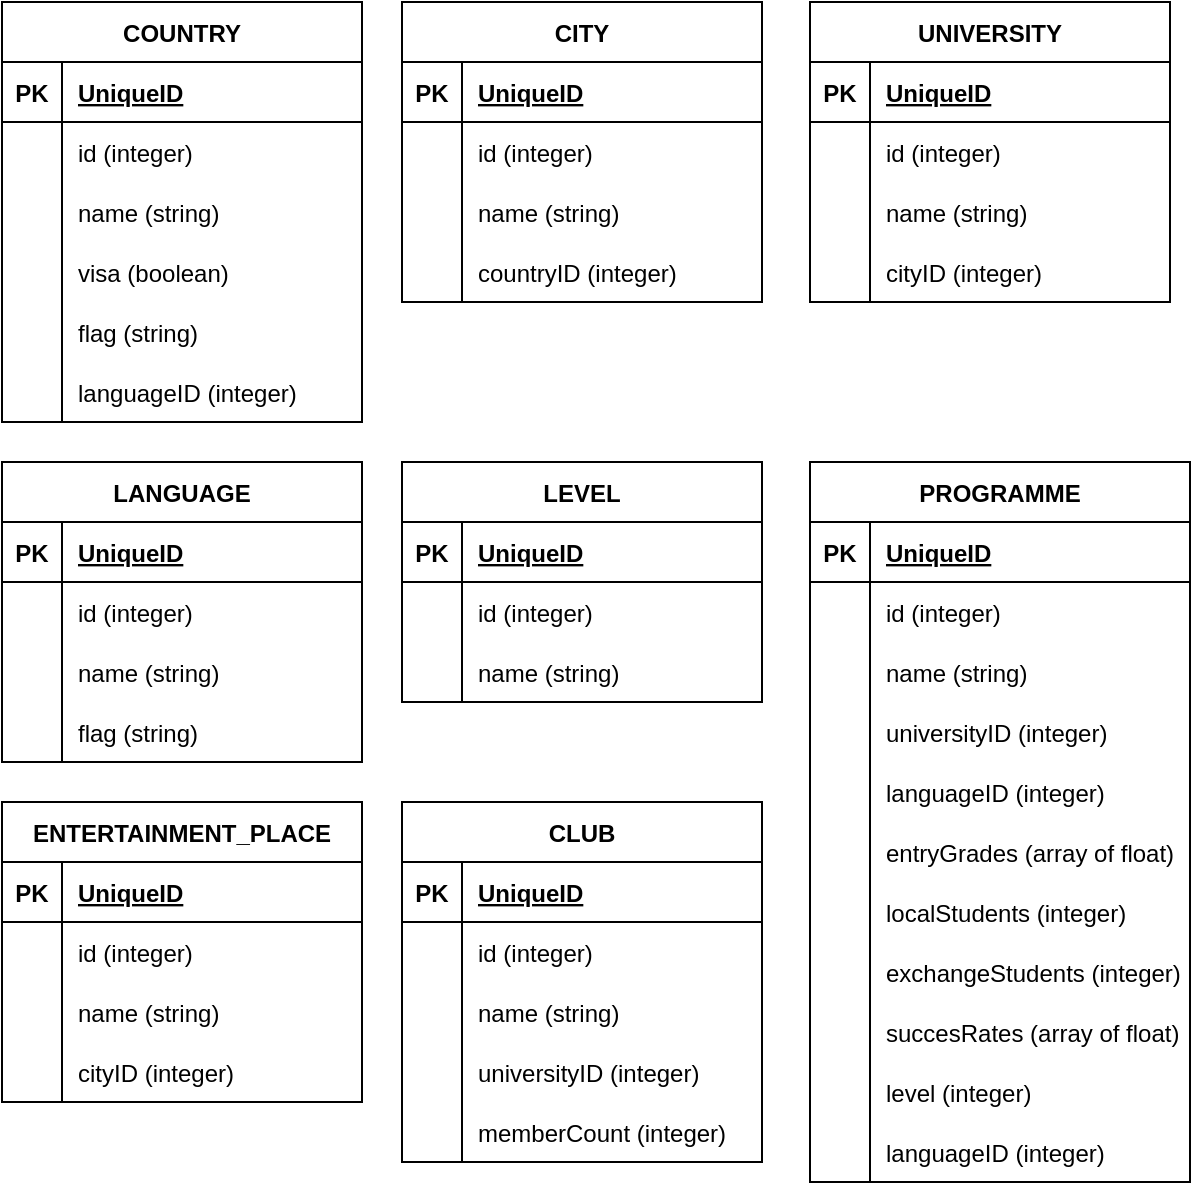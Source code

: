 <mxfile version="14.6.9" type="github">
  <diagram id="u5W5YF0wvYuZV8YHRvrz" name="Page-1">
    <mxGraphModel dx="2062" dy="1140" grid="1" gridSize="10" guides="1" tooltips="1" connect="1" arrows="1" fold="1" page="1" pageScale="1" pageWidth="827" pageHeight="1169" math="0" shadow="0">
      <root>
        <mxCell id="0" />
        <mxCell id="1" parent="0" />
        <mxCell id="UGxATluOnxXf557qcqXb-31" value="" style="group" vertex="1" connectable="0" parent="1">
          <mxGeometry x="210" y="10" width="180" height="150" as="geometry" />
        </mxCell>
        <mxCell id="UGxATluOnxXf557qcqXb-16" value="CITY" style="shape=table;startSize=30;container=1;collapsible=1;childLayout=tableLayout;fixedRows=1;rowLines=0;fontStyle=1;align=center;resizeLast=1;" vertex="1" parent="UGxATluOnxXf557qcqXb-31">
          <mxGeometry width="180" height="150" as="geometry">
            <mxRectangle width="90" height="30" as="alternateBounds" />
          </mxGeometry>
        </mxCell>
        <mxCell id="UGxATluOnxXf557qcqXb-17" value="" style="shape=partialRectangle;collapsible=0;dropTarget=0;pointerEvents=0;fillColor=none;top=0;left=0;bottom=1;right=0;points=[[0,0.5],[1,0.5]];portConstraint=eastwest;" vertex="1" parent="UGxATluOnxXf557qcqXb-16">
          <mxGeometry y="30" width="180" height="30" as="geometry" />
        </mxCell>
        <mxCell id="UGxATluOnxXf557qcqXb-18" value="PK" style="shape=partialRectangle;connectable=0;fillColor=none;top=0;left=0;bottom=0;right=0;fontStyle=1;overflow=hidden;" vertex="1" parent="UGxATluOnxXf557qcqXb-17">
          <mxGeometry width="30" height="30" as="geometry" />
        </mxCell>
        <mxCell id="UGxATluOnxXf557qcqXb-19" value="UniqueID" style="shape=partialRectangle;connectable=0;fillColor=none;top=0;left=0;bottom=0;right=0;align=left;spacingLeft=6;fontStyle=5;overflow=hidden;" vertex="1" parent="UGxATluOnxXf557qcqXb-17">
          <mxGeometry x="30" width="150" height="30" as="geometry" />
        </mxCell>
        <mxCell id="UGxATluOnxXf557qcqXb-20" value="" style="shape=partialRectangle;collapsible=0;dropTarget=0;pointerEvents=0;fillColor=none;top=0;left=0;bottom=0;right=0;points=[[0,0.5],[1,0.5]];portConstraint=eastwest;" vertex="1" parent="UGxATluOnxXf557qcqXb-16">
          <mxGeometry y="60" width="180" height="30" as="geometry" />
        </mxCell>
        <mxCell id="UGxATluOnxXf557qcqXb-21" value="" style="shape=partialRectangle;connectable=0;fillColor=none;top=0;left=0;bottom=0;right=0;editable=1;overflow=hidden;" vertex="1" parent="UGxATluOnxXf557qcqXb-20">
          <mxGeometry width="30" height="30" as="geometry" />
        </mxCell>
        <mxCell id="UGxATluOnxXf557qcqXb-22" value="id (integer)" style="shape=partialRectangle;connectable=0;fillColor=none;top=0;left=0;bottom=0;right=0;align=left;spacingLeft=6;overflow=hidden;" vertex="1" parent="UGxATluOnxXf557qcqXb-20">
          <mxGeometry x="30" width="150" height="30" as="geometry" />
        </mxCell>
        <mxCell id="UGxATluOnxXf557qcqXb-23" value="" style="shape=partialRectangle;collapsible=0;dropTarget=0;pointerEvents=0;fillColor=none;top=0;left=0;bottom=0;right=0;points=[[0,0.5],[1,0.5]];portConstraint=eastwest;" vertex="1" parent="UGxATluOnxXf557qcqXb-16">
          <mxGeometry y="90" width="180" height="30" as="geometry" />
        </mxCell>
        <mxCell id="UGxATluOnxXf557qcqXb-24" value="" style="shape=partialRectangle;connectable=0;fillColor=none;top=0;left=0;bottom=0;right=0;editable=1;overflow=hidden;" vertex="1" parent="UGxATluOnxXf557qcqXb-23">
          <mxGeometry width="30" height="30" as="geometry" />
        </mxCell>
        <mxCell id="UGxATluOnxXf557qcqXb-25" value="name (string)" style="shape=partialRectangle;connectable=0;fillColor=none;top=0;left=0;bottom=0;right=0;align=left;spacingLeft=6;overflow=hidden;" vertex="1" parent="UGxATluOnxXf557qcqXb-23">
          <mxGeometry x="30" width="150" height="30" as="geometry" />
        </mxCell>
        <mxCell id="UGxATluOnxXf557qcqXb-26" value="" style="shape=partialRectangle;collapsible=0;dropTarget=0;pointerEvents=0;fillColor=none;top=0;left=0;bottom=0;right=0;points=[[0,0.5],[1,0.5]];portConstraint=eastwest;" vertex="1" parent="UGxATluOnxXf557qcqXb-16">
          <mxGeometry y="120" width="180" height="30" as="geometry" />
        </mxCell>
        <mxCell id="UGxATluOnxXf557qcqXb-27" value="" style="shape=partialRectangle;connectable=0;fillColor=none;top=0;left=0;bottom=0;right=0;editable=1;overflow=hidden;" vertex="1" parent="UGxATluOnxXf557qcqXb-26">
          <mxGeometry width="30" height="30" as="geometry" />
        </mxCell>
        <mxCell id="UGxATluOnxXf557qcqXb-28" value="countryID (integer)" style="shape=partialRectangle;connectable=0;fillColor=none;top=0;left=0;bottom=0;right=0;align=left;spacingLeft=6;overflow=hidden;" vertex="1" parent="UGxATluOnxXf557qcqXb-26">
          <mxGeometry x="30" width="150" height="30" as="geometry" />
        </mxCell>
        <mxCell id="UGxATluOnxXf557qcqXb-38" value="" style="group" vertex="1" connectable="0" parent="1">
          <mxGeometry x="10" y="10" width="180" height="210" as="geometry" />
        </mxCell>
        <mxCell id="UGxATluOnxXf557qcqXb-39" value="COUNTRY" style="shape=table;startSize=30;container=1;collapsible=1;childLayout=tableLayout;fixedRows=1;rowLines=0;fontStyle=1;align=center;resizeLast=1;" vertex="1" parent="UGxATluOnxXf557qcqXb-38">
          <mxGeometry width="180" height="210" as="geometry">
            <mxRectangle width="90" height="30" as="alternateBounds" />
          </mxGeometry>
        </mxCell>
        <mxCell id="UGxATluOnxXf557qcqXb-40" value="" style="shape=partialRectangle;collapsible=0;dropTarget=0;pointerEvents=0;fillColor=none;top=0;left=0;bottom=1;right=0;points=[[0,0.5],[1,0.5]];portConstraint=eastwest;" vertex="1" parent="UGxATluOnxXf557qcqXb-39">
          <mxGeometry y="30" width="180" height="30" as="geometry" />
        </mxCell>
        <mxCell id="UGxATluOnxXf557qcqXb-41" value="PK" style="shape=partialRectangle;connectable=0;fillColor=none;top=0;left=0;bottom=0;right=0;fontStyle=1;overflow=hidden;" vertex="1" parent="UGxATluOnxXf557qcqXb-40">
          <mxGeometry width="30" height="30" as="geometry" />
        </mxCell>
        <mxCell id="UGxATluOnxXf557qcqXb-42" value="UniqueID" style="shape=partialRectangle;connectable=0;fillColor=none;top=0;left=0;bottom=0;right=0;align=left;spacingLeft=6;fontStyle=5;overflow=hidden;" vertex="1" parent="UGxATluOnxXf557qcqXb-40">
          <mxGeometry x="30" width="150" height="30" as="geometry" />
        </mxCell>
        <mxCell id="UGxATluOnxXf557qcqXb-43" value="" style="shape=partialRectangle;collapsible=0;dropTarget=0;pointerEvents=0;fillColor=none;top=0;left=0;bottom=0;right=0;points=[[0,0.5],[1,0.5]];portConstraint=eastwest;" vertex="1" parent="UGxATluOnxXf557qcqXb-39">
          <mxGeometry y="60" width="180" height="30" as="geometry" />
        </mxCell>
        <mxCell id="UGxATluOnxXf557qcqXb-44" value="" style="shape=partialRectangle;connectable=0;fillColor=none;top=0;left=0;bottom=0;right=0;editable=1;overflow=hidden;" vertex="1" parent="UGxATluOnxXf557qcqXb-43">
          <mxGeometry width="30" height="30" as="geometry" />
        </mxCell>
        <mxCell id="UGxATluOnxXf557qcqXb-45" value="id (integer)" style="shape=partialRectangle;connectable=0;fillColor=none;top=0;left=0;bottom=0;right=0;align=left;spacingLeft=6;overflow=hidden;" vertex="1" parent="UGxATluOnxXf557qcqXb-43">
          <mxGeometry x="30" width="150" height="30" as="geometry" />
        </mxCell>
        <mxCell id="UGxATluOnxXf557qcqXb-46" value="" style="shape=partialRectangle;collapsible=0;dropTarget=0;pointerEvents=0;fillColor=none;top=0;left=0;bottom=0;right=0;points=[[0,0.5],[1,0.5]];portConstraint=eastwest;" vertex="1" parent="UGxATluOnxXf557qcqXb-39">
          <mxGeometry y="90" width="180" height="30" as="geometry" />
        </mxCell>
        <mxCell id="UGxATluOnxXf557qcqXb-47" value="" style="shape=partialRectangle;connectable=0;fillColor=none;top=0;left=0;bottom=0;right=0;editable=1;overflow=hidden;" vertex="1" parent="UGxATluOnxXf557qcqXb-46">
          <mxGeometry width="30" height="30" as="geometry" />
        </mxCell>
        <mxCell id="UGxATluOnxXf557qcqXb-48" value="name (string)" style="shape=partialRectangle;connectable=0;fillColor=none;top=0;left=0;bottom=0;right=0;align=left;spacingLeft=6;overflow=hidden;" vertex="1" parent="UGxATluOnxXf557qcqXb-46">
          <mxGeometry x="30" width="150" height="30" as="geometry" />
        </mxCell>
        <mxCell id="UGxATluOnxXf557qcqXb-49" value="" style="shape=partialRectangle;collapsible=0;dropTarget=0;pointerEvents=0;fillColor=none;top=0;left=0;bottom=0;right=0;points=[[0,0.5],[1,0.5]];portConstraint=eastwest;" vertex="1" parent="UGxATluOnxXf557qcqXb-39">
          <mxGeometry y="120" width="180" height="30" as="geometry" />
        </mxCell>
        <mxCell id="UGxATluOnxXf557qcqXb-50" value="" style="shape=partialRectangle;connectable=0;fillColor=none;top=0;left=0;bottom=0;right=0;editable=1;overflow=hidden;" vertex="1" parent="UGxATluOnxXf557qcqXb-49">
          <mxGeometry width="30" height="30" as="geometry" />
        </mxCell>
        <mxCell id="UGxATluOnxXf557qcqXb-51" value="visa (boolean)" style="shape=partialRectangle;connectable=0;fillColor=none;top=0;left=0;bottom=0;right=0;align=left;spacingLeft=6;overflow=hidden;" vertex="1" parent="UGxATluOnxXf557qcqXb-49">
          <mxGeometry x="30" width="150" height="30" as="geometry" />
        </mxCell>
        <mxCell id="UGxATluOnxXf557qcqXb-52" value="" style="shape=partialRectangle;collapsible=0;dropTarget=0;pointerEvents=0;fillColor=none;top=0;left=0;bottom=0;right=0;points=[[0,0.5],[1,0.5]];portConstraint=eastwest;" vertex="1" parent="UGxATluOnxXf557qcqXb-39">
          <mxGeometry y="150" width="180" height="30" as="geometry" />
        </mxCell>
        <mxCell id="UGxATluOnxXf557qcqXb-53" value="" style="shape=partialRectangle;connectable=0;fillColor=none;top=0;left=0;bottom=0;right=0;editable=1;overflow=hidden;" vertex="1" parent="UGxATluOnxXf557qcqXb-52">
          <mxGeometry width="30" height="30" as="geometry" />
        </mxCell>
        <mxCell id="UGxATluOnxXf557qcqXb-54" value="flag (string)" style="shape=partialRectangle;connectable=0;fillColor=none;top=0;left=0;bottom=0;right=0;align=left;spacingLeft=6;overflow=hidden;" vertex="1" parent="UGxATluOnxXf557qcqXb-52">
          <mxGeometry x="30" width="150" height="30" as="geometry" />
        </mxCell>
        <mxCell id="UGxATluOnxXf557qcqXb-55" value="" style="shape=partialRectangle;collapsible=0;dropTarget=0;pointerEvents=0;fillColor=none;top=0;left=0;bottom=0;right=0;points=[[0,0.5],[1,0.5]];portConstraint=eastwest;" vertex="1" parent="UGxATluOnxXf557qcqXb-39">
          <mxGeometry y="180" width="180" height="30" as="geometry" />
        </mxCell>
        <mxCell id="UGxATluOnxXf557qcqXb-56" value="" style="shape=partialRectangle;connectable=0;fillColor=none;top=0;left=0;bottom=0;right=0;editable=1;overflow=hidden;" vertex="1" parent="UGxATluOnxXf557qcqXb-55">
          <mxGeometry width="30" height="30" as="geometry" />
        </mxCell>
        <mxCell id="UGxATluOnxXf557qcqXb-57" value="languageID (integer)" style="shape=partialRectangle;connectable=0;fillColor=none;top=0;left=0;bottom=0;right=0;align=left;spacingLeft=6;overflow=hidden;" vertex="1" parent="UGxATluOnxXf557qcqXb-55">
          <mxGeometry x="30" width="150" height="30" as="geometry" />
        </mxCell>
        <mxCell id="UGxATluOnxXf557qcqXb-58" value="" style="group" vertex="1" connectable="0" parent="1">
          <mxGeometry x="414" y="10" width="180" height="150" as="geometry" />
        </mxCell>
        <mxCell id="UGxATluOnxXf557qcqXb-59" value="UNIVERSITY" style="shape=table;startSize=30;container=1;collapsible=1;childLayout=tableLayout;fixedRows=1;rowLines=0;fontStyle=1;align=center;resizeLast=1;" vertex="1" parent="UGxATluOnxXf557qcqXb-58">
          <mxGeometry width="180" height="150" as="geometry">
            <mxRectangle width="90" height="30" as="alternateBounds" />
          </mxGeometry>
        </mxCell>
        <mxCell id="UGxATluOnxXf557qcqXb-60" value="" style="shape=partialRectangle;collapsible=0;dropTarget=0;pointerEvents=0;fillColor=none;top=0;left=0;bottom=1;right=0;points=[[0,0.5],[1,0.5]];portConstraint=eastwest;" vertex="1" parent="UGxATluOnxXf557qcqXb-59">
          <mxGeometry y="30" width="180" height="30" as="geometry" />
        </mxCell>
        <mxCell id="UGxATluOnxXf557qcqXb-61" value="PK" style="shape=partialRectangle;connectable=0;fillColor=none;top=0;left=0;bottom=0;right=0;fontStyle=1;overflow=hidden;" vertex="1" parent="UGxATluOnxXf557qcqXb-60">
          <mxGeometry width="30" height="30" as="geometry" />
        </mxCell>
        <mxCell id="UGxATluOnxXf557qcqXb-62" value="UniqueID" style="shape=partialRectangle;connectable=0;fillColor=none;top=0;left=0;bottom=0;right=0;align=left;spacingLeft=6;fontStyle=5;overflow=hidden;" vertex="1" parent="UGxATluOnxXf557qcqXb-60">
          <mxGeometry x="30" width="150" height="30" as="geometry" />
        </mxCell>
        <mxCell id="UGxATluOnxXf557qcqXb-63" value="" style="shape=partialRectangle;collapsible=0;dropTarget=0;pointerEvents=0;fillColor=none;top=0;left=0;bottom=0;right=0;points=[[0,0.5],[1,0.5]];portConstraint=eastwest;" vertex="1" parent="UGxATluOnxXf557qcqXb-59">
          <mxGeometry y="60" width="180" height="30" as="geometry" />
        </mxCell>
        <mxCell id="UGxATluOnxXf557qcqXb-64" value="" style="shape=partialRectangle;connectable=0;fillColor=none;top=0;left=0;bottom=0;right=0;editable=1;overflow=hidden;" vertex="1" parent="UGxATluOnxXf557qcqXb-63">
          <mxGeometry width="30" height="30" as="geometry" />
        </mxCell>
        <mxCell id="UGxATluOnxXf557qcqXb-65" value="id (integer)" style="shape=partialRectangle;connectable=0;fillColor=none;top=0;left=0;bottom=0;right=0;align=left;spacingLeft=6;overflow=hidden;" vertex="1" parent="UGxATluOnxXf557qcqXb-63">
          <mxGeometry x="30" width="150" height="30" as="geometry" />
        </mxCell>
        <mxCell id="UGxATluOnxXf557qcqXb-66" value="" style="shape=partialRectangle;collapsible=0;dropTarget=0;pointerEvents=0;fillColor=none;top=0;left=0;bottom=0;right=0;points=[[0,0.5],[1,0.5]];portConstraint=eastwest;" vertex="1" parent="UGxATluOnxXf557qcqXb-59">
          <mxGeometry y="90" width="180" height="30" as="geometry" />
        </mxCell>
        <mxCell id="UGxATluOnxXf557qcqXb-67" value="" style="shape=partialRectangle;connectable=0;fillColor=none;top=0;left=0;bottom=0;right=0;editable=1;overflow=hidden;" vertex="1" parent="UGxATluOnxXf557qcqXb-66">
          <mxGeometry width="30" height="30" as="geometry" />
        </mxCell>
        <mxCell id="UGxATluOnxXf557qcqXb-68" value="name (string)" style="shape=partialRectangle;connectable=0;fillColor=none;top=0;left=0;bottom=0;right=0;align=left;spacingLeft=6;overflow=hidden;" vertex="1" parent="UGxATluOnxXf557qcqXb-66">
          <mxGeometry x="30" width="150" height="30" as="geometry" />
        </mxCell>
        <mxCell id="UGxATluOnxXf557qcqXb-69" value="" style="shape=partialRectangle;collapsible=0;dropTarget=0;pointerEvents=0;fillColor=none;top=0;left=0;bottom=0;right=0;points=[[0,0.5],[1,0.5]];portConstraint=eastwest;" vertex="1" parent="UGxATluOnxXf557qcqXb-59">
          <mxGeometry y="120" width="180" height="30" as="geometry" />
        </mxCell>
        <mxCell id="UGxATluOnxXf557qcqXb-70" value="" style="shape=partialRectangle;connectable=0;fillColor=none;top=0;left=0;bottom=0;right=0;editable=1;overflow=hidden;" vertex="1" parent="UGxATluOnxXf557qcqXb-69">
          <mxGeometry width="30" height="30" as="geometry" />
        </mxCell>
        <mxCell id="UGxATluOnxXf557qcqXb-71" value="cityID (integer)" style="shape=partialRectangle;connectable=0;fillColor=none;top=0;left=0;bottom=0;right=0;align=left;spacingLeft=6;overflow=hidden;" vertex="1" parent="UGxATluOnxXf557qcqXb-69">
          <mxGeometry x="30" width="150" height="30" as="geometry" />
        </mxCell>
        <mxCell id="UGxATluOnxXf557qcqXb-72" value="" style="group" vertex="1" connectable="0" parent="1">
          <mxGeometry x="10" y="240" width="180" height="150" as="geometry" />
        </mxCell>
        <mxCell id="UGxATluOnxXf557qcqXb-73" value="LANGUAGE" style="shape=table;startSize=30;container=1;collapsible=1;childLayout=tableLayout;fixedRows=1;rowLines=0;fontStyle=1;align=center;resizeLast=1;" vertex="1" parent="UGxATluOnxXf557qcqXb-72">
          <mxGeometry width="180" height="150" as="geometry">
            <mxRectangle width="90" height="30" as="alternateBounds" />
          </mxGeometry>
        </mxCell>
        <mxCell id="UGxATluOnxXf557qcqXb-74" value="" style="shape=partialRectangle;collapsible=0;dropTarget=0;pointerEvents=0;fillColor=none;top=0;left=0;bottom=1;right=0;points=[[0,0.5],[1,0.5]];portConstraint=eastwest;" vertex="1" parent="UGxATluOnxXf557qcqXb-73">
          <mxGeometry y="30" width="180" height="30" as="geometry" />
        </mxCell>
        <mxCell id="UGxATluOnxXf557qcqXb-75" value="PK" style="shape=partialRectangle;connectable=0;fillColor=none;top=0;left=0;bottom=0;right=0;fontStyle=1;overflow=hidden;" vertex="1" parent="UGxATluOnxXf557qcqXb-74">
          <mxGeometry width="30" height="30" as="geometry" />
        </mxCell>
        <mxCell id="UGxATluOnxXf557qcqXb-76" value="UniqueID" style="shape=partialRectangle;connectable=0;fillColor=none;top=0;left=0;bottom=0;right=0;align=left;spacingLeft=6;fontStyle=5;overflow=hidden;" vertex="1" parent="UGxATluOnxXf557qcqXb-74">
          <mxGeometry x="30" width="150" height="30" as="geometry" />
        </mxCell>
        <mxCell id="UGxATluOnxXf557qcqXb-77" value="" style="shape=partialRectangle;collapsible=0;dropTarget=0;pointerEvents=0;fillColor=none;top=0;left=0;bottom=0;right=0;points=[[0,0.5],[1,0.5]];portConstraint=eastwest;" vertex="1" parent="UGxATluOnxXf557qcqXb-73">
          <mxGeometry y="60" width="180" height="30" as="geometry" />
        </mxCell>
        <mxCell id="UGxATluOnxXf557qcqXb-78" value="" style="shape=partialRectangle;connectable=0;fillColor=none;top=0;left=0;bottom=0;right=0;editable=1;overflow=hidden;" vertex="1" parent="UGxATluOnxXf557qcqXb-77">
          <mxGeometry width="30" height="30" as="geometry" />
        </mxCell>
        <mxCell id="UGxATluOnxXf557qcqXb-79" value="id (integer)" style="shape=partialRectangle;connectable=0;fillColor=none;top=0;left=0;bottom=0;right=0;align=left;spacingLeft=6;overflow=hidden;" vertex="1" parent="UGxATluOnxXf557qcqXb-77">
          <mxGeometry x="30" width="150" height="30" as="geometry" />
        </mxCell>
        <mxCell id="UGxATluOnxXf557qcqXb-80" value="" style="shape=partialRectangle;collapsible=0;dropTarget=0;pointerEvents=0;fillColor=none;top=0;left=0;bottom=0;right=0;points=[[0,0.5],[1,0.5]];portConstraint=eastwest;" vertex="1" parent="UGxATluOnxXf557qcqXb-73">
          <mxGeometry y="90" width="180" height="30" as="geometry" />
        </mxCell>
        <mxCell id="UGxATluOnxXf557qcqXb-81" value="" style="shape=partialRectangle;connectable=0;fillColor=none;top=0;left=0;bottom=0;right=0;editable=1;overflow=hidden;" vertex="1" parent="UGxATluOnxXf557qcqXb-80">
          <mxGeometry width="30" height="30" as="geometry" />
        </mxCell>
        <mxCell id="UGxATluOnxXf557qcqXb-82" value="name (string)" style="shape=partialRectangle;connectable=0;fillColor=none;top=0;left=0;bottom=0;right=0;align=left;spacingLeft=6;overflow=hidden;" vertex="1" parent="UGxATluOnxXf557qcqXb-80">
          <mxGeometry x="30" width="150" height="30" as="geometry" />
        </mxCell>
        <mxCell id="UGxATluOnxXf557qcqXb-83" value="" style="shape=partialRectangle;collapsible=0;dropTarget=0;pointerEvents=0;fillColor=none;top=0;left=0;bottom=0;right=0;points=[[0,0.5],[1,0.5]];portConstraint=eastwest;" vertex="1" parent="UGxATluOnxXf557qcqXb-73">
          <mxGeometry y="120" width="180" height="30" as="geometry" />
        </mxCell>
        <mxCell id="UGxATluOnxXf557qcqXb-84" value="" style="shape=partialRectangle;connectable=0;fillColor=none;top=0;left=0;bottom=0;right=0;editable=1;overflow=hidden;" vertex="1" parent="UGxATluOnxXf557qcqXb-83">
          <mxGeometry width="30" height="30" as="geometry" />
        </mxCell>
        <mxCell id="UGxATluOnxXf557qcqXb-85" value="flag (string)" style="shape=partialRectangle;connectable=0;fillColor=none;top=0;left=0;bottom=0;right=0;align=left;spacingLeft=6;overflow=hidden;" vertex="1" parent="UGxATluOnxXf557qcqXb-83">
          <mxGeometry x="30" width="150" height="30" as="geometry" />
        </mxCell>
        <mxCell id="UGxATluOnxXf557qcqXb-99" value="PROGRAMME" style="shape=table;startSize=30;container=1;collapsible=1;childLayout=tableLayout;fixedRows=1;rowLines=0;fontStyle=1;align=center;resizeLast=1;" vertex="1" parent="1">
          <mxGeometry x="414" y="240" width="190.0" height="360" as="geometry">
            <mxRectangle width="90" height="30" as="alternateBounds" />
          </mxGeometry>
        </mxCell>
        <mxCell id="UGxATluOnxXf557qcqXb-100" value="" style="shape=partialRectangle;collapsible=0;dropTarget=0;pointerEvents=0;fillColor=none;top=0;left=0;bottom=1;right=0;points=[[0,0.5],[1,0.5]];portConstraint=eastwest;" vertex="1" parent="UGxATluOnxXf557qcqXb-99">
          <mxGeometry y="30" width="190.0" height="30" as="geometry" />
        </mxCell>
        <mxCell id="UGxATluOnxXf557qcqXb-101" value="PK" style="shape=partialRectangle;connectable=0;fillColor=none;top=0;left=0;bottom=0;right=0;fontStyle=1;overflow=hidden;" vertex="1" parent="UGxATluOnxXf557qcqXb-100">
          <mxGeometry width="30" height="30" as="geometry" />
        </mxCell>
        <mxCell id="UGxATluOnxXf557qcqXb-102" value="UniqueID" style="shape=partialRectangle;connectable=0;fillColor=none;top=0;left=0;bottom=0;right=0;align=left;spacingLeft=6;fontStyle=5;overflow=hidden;" vertex="1" parent="UGxATluOnxXf557qcqXb-100">
          <mxGeometry x="30" width="160.0" height="30" as="geometry" />
        </mxCell>
        <mxCell id="UGxATluOnxXf557qcqXb-103" value="" style="shape=partialRectangle;collapsible=0;dropTarget=0;pointerEvents=0;fillColor=none;top=0;left=0;bottom=0;right=0;points=[[0,0.5],[1,0.5]];portConstraint=eastwest;" vertex="1" parent="UGxATluOnxXf557qcqXb-99">
          <mxGeometry y="60" width="190.0" height="30" as="geometry" />
        </mxCell>
        <mxCell id="UGxATluOnxXf557qcqXb-104" value="" style="shape=partialRectangle;connectable=0;fillColor=none;top=0;left=0;bottom=0;right=0;editable=1;overflow=hidden;" vertex="1" parent="UGxATluOnxXf557qcqXb-103">
          <mxGeometry width="30" height="30" as="geometry" />
        </mxCell>
        <mxCell id="UGxATluOnxXf557qcqXb-105" value="id (integer)" style="shape=partialRectangle;connectable=0;fillColor=none;top=0;left=0;bottom=0;right=0;align=left;spacingLeft=6;overflow=hidden;" vertex="1" parent="UGxATluOnxXf557qcqXb-103">
          <mxGeometry x="30" width="160.0" height="30" as="geometry" />
        </mxCell>
        <mxCell id="UGxATluOnxXf557qcqXb-106" value="" style="shape=partialRectangle;collapsible=0;dropTarget=0;pointerEvents=0;fillColor=none;top=0;left=0;bottom=0;right=0;points=[[0,0.5],[1,0.5]];portConstraint=eastwest;" vertex="1" parent="UGxATluOnxXf557qcqXb-99">
          <mxGeometry y="90" width="190.0" height="30" as="geometry" />
        </mxCell>
        <mxCell id="UGxATluOnxXf557qcqXb-107" value="" style="shape=partialRectangle;connectable=0;fillColor=none;top=0;left=0;bottom=0;right=0;editable=1;overflow=hidden;" vertex="1" parent="UGxATluOnxXf557qcqXb-106">
          <mxGeometry width="30" height="30" as="geometry" />
        </mxCell>
        <mxCell id="UGxATluOnxXf557qcqXb-108" value="name (string)" style="shape=partialRectangle;connectable=0;fillColor=none;top=0;left=0;bottom=0;right=0;align=left;spacingLeft=6;overflow=hidden;" vertex="1" parent="UGxATluOnxXf557qcqXb-106">
          <mxGeometry x="30" width="160.0" height="30" as="geometry" />
        </mxCell>
        <mxCell id="UGxATluOnxXf557qcqXb-109" value="" style="shape=partialRectangle;collapsible=0;dropTarget=0;pointerEvents=0;fillColor=none;top=0;left=0;bottom=0;right=0;points=[[0,0.5],[1,0.5]];portConstraint=eastwest;" vertex="1" parent="UGxATluOnxXf557qcqXb-99">
          <mxGeometry y="120" width="190.0" height="30" as="geometry" />
        </mxCell>
        <mxCell id="UGxATluOnxXf557qcqXb-110" value="" style="shape=partialRectangle;connectable=0;fillColor=none;top=0;left=0;bottom=0;right=0;editable=1;overflow=hidden;" vertex="1" parent="UGxATluOnxXf557qcqXb-109">
          <mxGeometry width="30" height="30" as="geometry" />
        </mxCell>
        <mxCell id="UGxATluOnxXf557qcqXb-111" value="universityID (integer)" style="shape=partialRectangle;connectable=0;fillColor=none;top=0;left=0;bottom=0;right=0;align=left;spacingLeft=6;overflow=hidden;" vertex="1" parent="UGxATluOnxXf557qcqXb-109">
          <mxGeometry x="30" width="160.0" height="30" as="geometry" />
        </mxCell>
        <mxCell id="UGxATluOnxXf557qcqXb-112" value="" style="shape=partialRectangle;collapsible=0;dropTarget=0;pointerEvents=0;fillColor=none;top=0;left=0;bottom=0;right=0;points=[[0,0.5],[1,0.5]];portConstraint=eastwest;" vertex="1" parent="UGxATluOnxXf557qcqXb-99">
          <mxGeometry y="150" width="190.0" height="30" as="geometry" />
        </mxCell>
        <mxCell id="UGxATluOnxXf557qcqXb-113" value="" style="shape=partialRectangle;connectable=0;fillColor=none;top=0;left=0;bottom=0;right=0;editable=1;overflow=hidden;" vertex="1" parent="UGxATluOnxXf557qcqXb-112">
          <mxGeometry width="30" height="30" as="geometry" />
        </mxCell>
        <mxCell id="UGxATluOnxXf557qcqXb-114" value="languageID (integer)" style="shape=partialRectangle;connectable=0;fillColor=none;top=0;left=0;bottom=0;right=0;align=left;spacingLeft=6;overflow=hidden;" vertex="1" parent="UGxATluOnxXf557qcqXb-112">
          <mxGeometry x="30" width="160.0" height="30" as="geometry" />
        </mxCell>
        <mxCell id="UGxATluOnxXf557qcqXb-115" value="" style="shape=partialRectangle;collapsible=0;dropTarget=0;pointerEvents=0;fillColor=none;top=0;left=0;bottom=0;right=0;points=[[0,0.5],[1,0.5]];portConstraint=eastwest;" vertex="1" parent="UGxATluOnxXf557qcqXb-99">
          <mxGeometry y="180" width="190.0" height="30" as="geometry" />
        </mxCell>
        <mxCell id="UGxATluOnxXf557qcqXb-116" value="" style="shape=partialRectangle;connectable=0;fillColor=none;top=0;left=0;bottom=0;right=0;editable=1;overflow=hidden;" vertex="1" parent="UGxATluOnxXf557qcqXb-115">
          <mxGeometry width="30" height="30" as="geometry" />
        </mxCell>
        <mxCell id="UGxATluOnxXf557qcqXb-117" value="entryGrades (array of float)" style="shape=partialRectangle;connectable=0;fillColor=none;top=0;left=0;bottom=0;right=0;align=left;spacingLeft=6;overflow=hidden;" vertex="1" parent="UGxATluOnxXf557qcqXb-115">
          <mxGeometry x="30" width="160.0" height="30" as="geometry" />
        </mxCell>
        <mxCell id="UGxATluOnxXf557qcqXb-118" value="" style="shape=partialRectangle;collapsible=0;dropTarget=0;pointerEvents=0;fillColor=none;top=0;left=0;bottom=0;right=0;points=[[0,0.5],[1,0.5]];portConstraint=eastwest;" vertex="1" parent="UGxATluOnxXf557qcqXb-99">
          <mxGeometry y="210" width="190.0" height="30" as="geometry" />
        </mxCell>
        <mxCell id="UGxATluOnxXf557qcqXb-119" value="" style="shape=partialRectangle;connectable=0;fillColor=none;top=0;left=0;bottom=0;right=0;editable=1;overflow=hidden;" vertex="1" parent="UGxATluOnxXf557qcqXb-118">
          <mxGeometry width="30" height="30" as="geometry" />
        </mxCell>
        <mxCell id="UGxATluOnxXf557qcqXb-120" value="localStudents (integer)" style="shape=partialRectangle;connectable=0;fillColor=none;top=0;left=0;bottom=0;right=0;align=left;spacingLeft=6;overflow=hidden;" vertex="1" parent="UGxATluOnxXf557qcqXb-118">
          <mxGeometry x="30" width="160.0" height="30" as="geometry" />
        </mxCell>
        <mxCell id="UGxATluOnxXf557qcqXb-121" value="" style="shape=partialRectangle;collapsible=0;dropTarget=0;pointerEvents=0;fillColor=none;top=0;left=0;bottom=0;right=0;points=[[0,0.5],[1,0.5]];portConstraint=eastwest;" vertex="1" parent="UGxATluOnxXf557qcqXb-99">
          <mxGeometry y="240" width="190.0" height="30" as="geometry" />
        </mxCell>
        <mxCell id="UGxATluOnxXf557qcqXb-122" value="" style="shape=partialRectangle;connectable=0;fillColor=none;top=0;left=0;bottom=0;right=0;editable=1;overflow=hidden;" vertex="1" parent="UGxATluOnxXf557qcqXb-121">
          <mxGeometry width="30" height="30" as="geometry" />
        </mxCell>
        <mxCell id="UGxATluOnxXf557qcqXb-123" value="exchangeStudents (integer)" style="shape=partialRectangle;connectable=0;fillColor=none;top=0;left=0;bottom=0;right=0;align=left;spacingLeft=6;overflow=hidden;" vertex="1" parent="UGxATluOnxXf557qcqXb-121">
          <mxGeometry x="30" width="160.0" height="30" as="geometry" />
        </mxCell>
        <mxCell id="UGxATluOnxXf557qcqXb-124" value="" style="shape=partialRectangle;collapsible=0;dropTarget=0;pointerEvents=0;fillColor=none;top=0;left=0;bottom=0;right=0;points=[[0,0.5],[1,0.5]];portConstraint=eastwest;" vertex="1" parent="UGxATluOnxXf557qcqXb-99">
          <mxGeometry y="270" width="190.0" height="30" as="geometry" />
        </mxCell>
        <mxCell id="UGxATluOnxXf557qcqXb-125" value="" style="shape=partialRectangle;connectable=0;fillColor=none;top=0;left=0;bottom=0;right=0;editable=1;overflow=hidden;" vertex="1" parent="UGxATluOnxXf557qcqXb-124">
          <mxGeometry width="30" height="30" as="geometry" />
        </mxCell>
        <mxCell id="UGxATluOnxXf557qcqXb-126" value="succesRates (array of float)" style="shape=partialRectangle;connectable=0;fillColor=none;top=0;left=0;bottom=0;right=0;align=left;spacingLeft=6;overflow=hidden;" vertex="1" parent="UGxATluOnxXf557qcqXb-124">
          <mxGeometry x="30" width="160.0" height="30" as="geometry" />
        </mxCell>
        <mxCell id="UGxATluOnxXf557qcqXb-127" value="" style="shape=partialRectangle;collapsible=0;dropTarget=0;pointerEvents=0;fillColor=none;top=0;left=0;bottom=0;right=0;points=[[0,0.5],[1,0.5]];portConstraint=eastwest;" vertex="1" parent="UGxATluOnxXf557qcqXb-99">
          <mxGeometry y="300" width="190.0" height="30" as="geometry" />
        </mxCell>
        <mxCell id="UGxATluOnxXf557qcqXb-128" value="" style="shape=partialRectangle;connectable=0;fillColor=none;top=0;left=0;bottom=0;right=0;editable=1;overflow=hidden;" vertex="1" parent="UGxATluOnxXf557qcqXb-127">
          <mxGeometry width="30" height="30" as="geometry" />
        </mxCell>
        <mxCell id="UGxATluOnxXf557qcqXb-129" value="level (integer)" style="shape=partialRectangle;connectable=0;fillColor=none;top=0;left=0;bottom=0;right=0;align=left;spacingLeft=6;overflow=hidden;" vertex="1" parent="UGxATluOnxXf557qcqXb-127">
          <mxGeometry x="30" width="160.0" height="30" as="geometry" />
        </mxCell>
        <mxCell id="UGxATluOnxXf557qcqXb-130" value="" style="shape=partialRectangle;collapsible=0;dropTarget=0;pointerEvents=0;fillColor=none;top=0;left=0;bottom=0;right=0;points=[[0,0.5],[1,0.5]];portConstraint=eastwest;" vertex="1" parent="UGxATluOnxXf557qcqXb-99">
          <mxGeometry y="330" width="190.0" height="30" as="geometry" />
        </mxCell>
        <mxCell id="UGxATluOnxXf557qcqXb-131" value="" style="shape=partialRectangle;connectable=0;fillColor=none;top=0;left=0;bottom=0;right=0;editable=1;overflow=hidden;" vertex="1" parent="UGxATluOnxXf557qcqXb-130">
          <mxGeometry width="30" height="30" as="geometry" />
        </mxCell>
        <mxCell id="UGxATluOnxXf557qcqXb-132" value="languageID (integer)" style="shape=partialRectangle;connectable=0;fillColor=none;top=0;left=0;bottom=0;right=0;align=left;spacingLeft=6;overflow=hidden;" vertex="1" parent="UGxATluOnxXf557qcqXb-130">
          <mxGeometry x="30" width="160.0" height="30" as="geometry" />
        </mxCell>
        <mxCell id="UGxATluOnxXf557qcqXb-133" value="LEVEL" style="shape=table;startSize=30;container=1;collapsible=1;childLayout=tableLayout;fixedRows=1;rowLines=0;fontStyle=1;align=center;resizeLast=1;" vertex="1" parent="1">
          <mxGeometry x="210" y="240" width="180" height="120" as="geometry">
            <mxRectangle width="90" height="30" as="alternateBounds" />
          </mxGeometry>
        </mxCell>
        <mxCell id="UGxATluOnxXf557qcqXb-134" value="" style="shape=partialRectangle;collapsible=0;dropTarget=0;pointerEvents=0;fillColor=none;top=0;left=0;bottom=1;right=0;points=[[0,0.5],[1,0.5]];portConstraint=eastwest;" vertex="1" parent="UGxATluOnxXf557qcqXb-133">
          <mxGeometry y="30" width="180" height="30" as="geometry" />
        </mxCell>
        <mxCell id="UGxATluOnxXf557qcqXb-135" value="PK" style="shape=partialRectangle;connectable=0;fillColor=none;top=0;left=0;bottom=0;right=0;fontStyle=1;overflow=hidden;" vertex="1" parent="UGxATluOnxXf557qcqXb-134">
          <mxGeometry width="30" height="30" as="geometry" />
        </mxCell>
        <mxCell id="UGxATluOnxXf557qcqXb-136" value="UniqueID" style="shape=partialRectangle;connectable=0;fillColor=none;top=0;left=0;bottom=0;right=0;align=left;spacingLeft=6;fontStyle=5;overflow=hidden;" vertex="1" parent="UGxATluOnxXf557qcqXb-134">
          <mxGeometry x="30" width="150" height="30" as="geometry" />
        </mxCell>
        <mxCell id="UGxATluOnxXf557qcqXb-137" value="" style="shape=partialRectangle;collapsible=0;dropTarget=0;pointerEvents=0;fillColor=none;top=0;left=0;bottom=0;right=0;points=[[0,0.5],[1,0.5]];portConstraint=eastwest;" vertex="1" parent="UGxATluOnxXf557qcqXb-133">
          <mxGeometry y="60" width="180" height="30" as="geometry" />
        </mxCell>
        <mxCell id="UGxATluOnxXf557qcqXb-138" value="" style="shape=partialRectangle;connectable=0;fillColor=none;top=0;left=0;bottom=0;right=0;editable=1;overflow=hidden;" vertex="1" parent="UGxATluOnxXf557qcqXb-137">
          <mxGeometry width="30" height="30" as="geometry" />
        </mxCell>
        <mxCell id="UGxATluOnxXf557qcqXb-139" value="id (integer)" style="shape=partialRectangle;connectable=0;fillColor=none;top=0;left=0;bottom=0;right=0;align=left;spacingLeft=6;overflow=hidden;" vertex="1" parent="UGxATluOnxXf557qcqXb-137">
          <mxGeometry x="30" width="150" height="30" as="geometry" />
        </mxCell>
        <mxCell id="UGxATluOnxXf557qcqXb-140" value="" style="shape=partialRectangle;collapsible=0;dropTarget=0;pointerEvents=0;fillColor=none;top=0;left=0;bottom=0;right=0;points=[[0,0.5],[1,0.5]];portConstraint=eastwest;" vertex="1" parent="UGxATluOnxXf557qcqXb-133">
          <mxGeometry y="90" width="180" height="30" as="geometry" />
        </mxCell>
        <mxCell id="UGxATluOnxXf557qcqXb-141" value="" style="shape=partialRectangle;connectable=0;fillColor=none;top=0;left=0;bottom=0;right=0;editable=1;overflow=hidden;" vertex="1" parent="UGxATluOnxXf557qcqXb-140">
          <mxGeometry width="30" height="30" as="geometry" />
        </mxCell>
        <mxCell id="UGxATluOnxXf557qcqXb-142" value="name (string)" style="shape=partialRectangle;connectable=0;fillColor=none;top=0;left=0;bottom=0;right=0;align=left;spacingLeft=6;overflow=hidden;" vertex="1" parent="UGxATluOnxXf557qcqXb-140">
          <mxGeometry x="30" width="150" height="30" as="geometry" />
        </mxCell>
        <mxCell id="UGxATluOnxXf557qcqXb-143" value="" style="group" vertex="1" connectable="0" parent="1">
          <mxGeometry x="210" y="410" width="180" height="180" as="geometry" />
        </mxCell>
        <mxCell id="UGxATluOnxXf557qcqXb-144" value="CLUB" style="shape=table;startSize=30;container=1;collapsible=1;childLayout=tableLayout;fixedRows=1;rowLines=0;fontStyle=1;align=center;resizeLast=1;" vertex="1" parent="UGxATluOnxXf557qcqXb-143">
          <mxGeometry width="180" height="180" as="geometry">
            <mxRectangle width="90" height="30" as="alternateBounds" />
          </mxGeometry>
        </mxCell>
        <mxCell id="UGxATluOnxXf557qcqXb-145" value="" style="shape=partialRectangle;collapsible=0;dropTarget=0;pointerEvents=0;fillColor=none;top=0;left=0;bottom=1;right=0;points=[[0,0.5],[1,0.5]];portConstraint=eastwest;" vertex="1" parent="UGxATluOnxXf557qcqXb-144">
          <mxGeometry y="30" width="180" height="30" as="geometry" />
        </mxCell>
        <mxCell id="UGxATluOnxXf557qcqXb-146" value="PK" style="shape=partialRectangle;connectable=0;fillColor=none;top=0;left=0;bottom=0;right=0;fontStyle=1;overflow=hidden;" vertex="1" parent="UGxATluOnxXf557qcqXb-145">
          <mxGeometry width="30" height="30" as="geometry" />
        </mxCell>
        <mxCell id="UGxATluOnxXf557qcqXb-147" value="UniqueID" style="shape=partialRectangle;connectable=0;fillColor=none;top=0;left=0;bottom=0;right=0;align=left;spacingLeft=6;fontStyle=5;overflow=hidden;" vertex="1" parent="UGxATluOnxXf557qcqXb-145">
          <mxGeometry x="30" width="150" height="30" as="geometry" />
        </mxCell>
        <mxCell id="UGxATluOnxXf557qcqXb-148" value="" style="shape=partialRectangle;collapsible=0;dropTarget=0;pointerEvents=0;fillColor=none;top=0;left=0;bottom=0;right=0;points=[[0,0.5],[1,0.5]];portConstraint=eastwest;" vertex="1" parent="UGxATluOnxXf557qcqXb-144">
          <mxGeometry y="60" width="180" height="30" as="geometry" />
        </mxCell>
        <mxCell id="UGxATluOnxXf557qcqXb-149" value="" style="shape=partialRectangle;connectable=0;fillColor=none;top=0;left=0;bottom=0;right=0;editable=1;overflow=hidden;" vertex="1" parent="UGxATluOnxXf557qcqXb-148">
          <mxGeometry width="30" height="30" as="geometry" />
        </mxCell>
        <mxCell id="UGxATluOnxXf557qcqXb-150" value="id (integer)" style="shape=partialRectangle;connectable=0;fillColor=none;top=0;left=0;bottom=0;right=0;align=left;spacingLeft=6;overflow=hidden;" vertex="1" parent="UGxATluOnxXf557qcqXb-148">
          <mxGeometry x="30" width="150" height="30" as="geometry" />
        </mxCell>
        <mxCell id="UGxATluOnxXf557qcqXb-151" value="" style="shape=partialRectangle;collapsible=0;dropTarget=0;pointerEvents=0;fillColor=none;top=0;left=0;bottom=0;right=0;points=[[0,0.5],[1,0.5]];portConstraint=eastwest;" vertex="1" parent="UGxATluOnxXf557qcqXb-144">
          <mxGeometry y="90" width="180" height="30" as="geometry" />
        </mxCell>
        <mxCell id="UGxATluOnxXf557qcqXb-152" value="" style="shape=partialRectangle;connectable=0;fillColor=none;top=0;left=0;bottom=0;right=0;editable=1;overflow=hidden;" vertex="1" parent="UGxATluOnxXf557qcqXb-151">
          <mxGeometry width="30" height="30" as="geometry" />
        </mxCell>
        <mxCell id="UGxATluOnxXf557qcqXb-153" value="name (string)" style="shape=partialRectangle;connectable=0;fillColor=none;top=0;left=0;bottom=0;right=0;align=left;spacingLeft=6;overflow=hidden;" vertex="1" parent="UGxATluOnxXf557qcqXb-151">
          <mxGeometry x="30" width="150" height="30" as="geometry" />
        </mxCell>
        <mxCell id="UGxATluOnxXf557qcqXb-154" value="" style="shape=partialRectangle;collapsible=0;dropTarget=0;pointerEvents=0;fillColor=none;top=0;left=0;bottom=0;right=0;points=[[0,0.5],[1,0.5]];portConstraint=eastwest;" vertex="1" parent="UGxATluOnxXf557qcqXb-144">
          <mxGeometry y="120" width="180" height="30" as="geometry" />
        </mxCell>
        <mxCell id="UGxATluOnxXf557qcqXb-155" value="" style="shape=partialRectangle;connectable=0;fillColor=none;top=0;left=0;bottom=0;right=0;editable=1;overflow=hidden;" vertex="1" parent="UGxATluOnxXf557qcqXb-154">
          <mxGeometry width="30" height="30" as="geometry" />
        </mxCell>
        <mxCell id="UGxATluOnxXf557qcqXb-156" value="universityID (integer)" style="shape=partialRectangle;connectable=0;fillColor=none;top=0;left=0;bottom=0;right=0;align=left;spacingLeft=6;overflow=hidden;" vertex="1" parent="UGxATluOnxXf557qcqXb-154">
          <mxGeometry x="30" width="150" height="30" as="geometry" />
        </mxCell>
        <mxCell id="UGxATluOnxXf557qcqXb-157" value="" style="shape=partialRectangle;collapsible=0;dropTarget=0;pointerEvents=0;fillColor=none;top=0;left=0;bottom=0;right=0;points=[[0,0.5],[1,0.5]];portConstraint=eastwest;" vertex="1" parent="UGxATluOnxXf557qcqXb-144">
          <mxGeometry y="150" width="180" height="30" as="geometry" />
        </mxCell>
        <mxCell id="UGxATluOnxXf557qcqXb-158" value="" style="shape=partialRectangle;connectable=0;fillColor=none;top=0;left=0;bottom=0;right=0;editable=1;overflow=hidden;" vertex="1" parent="UGxATluOnxXf557qcqXb-157">
          <mxGeometry width="30" height="30" as="geometry" />
        </mxCell>
        <mxCell id="UGxATluOnxXf557qcqXb-159" value="memberCount (integer)" style="shape=partialRectangle;connectable=0;fillColor=none;top=0;left=0;bottom=0;right=0;align=left;spacingLeft=6;overflow=hidden;" vertex="1" parent="UGxATluOnxXf557qcqXb-157">
          <mxGeometry x="30" width="150" height="30" as="geometry" />
        </mxCell>
        <mxCell id="UGxATluOnxXf557qcqXb-160" value="" style="group" vertex="1" connectable="0" parent="1">
          <mxGeometry x="10" y="410" width="180" height="150" as="geometry" />
        </mxCell>
        <mxCell id="UGxATluOnxXf557qcqXb-161" value="ENTERTAINMENT_PLACE" style="shape=table;startSize=30;container=1;collapsible=1;childLayout=tableLayout;fixedRows=1;rowLines=0;fontStyle=1;align=center;resizeLast=1;" vertex="1" parent="UGxATluOnxXf557qcqXb-160">
          <mxGeometry width="180" height="150" as="geometry">
            <mxRectangle width="90" height="30" as="alternateBounds" />
          </mxGeometry>
        </mxCell>
        <mxCell id="UGxATluOnxXf557qcqXb-162" value="" style="shape=partialRectangle;collapsible=0;dropTarget=0;pointerEvents=0;fillColor=none;top=0;left=0;bottom=1;right=0;points=[[0,0.5],[1,0.5]];portConstraint=eastwest;" vertex="1" parent="UGxATluOnxXf557qcqXb-161">
          <mxGeometry y="30" width="180" height="30" as="geometry" />
        </mxCell>
        <mxCell id="UGxATluOnxXf557qcqXb-163" value="PK" style="shape=partialRectangle;connectable=0;fillColor=none;top=0;left=0;bottom=0;right=0;fontStyle=1;overflow=hidden;" vertex="1" parent="UGxATluOnxXf557qcqXb-162">
          <mxGeometry width="30" height="30" as="geometry" />
        </mxCell>
        <mxCell id="UGxATluOnxXf557qcqXb-164" value="UniqueID" style="shape=partialRectangle;connectable=0;fillColor=none;top=0;left=0;bottom=0;right=0;align=left;spacingLeft=6;fontStyle=5;overflow=hidden;" vertex="1" parent="UGxATluOnxXf557qcqXb-162">
          <mxGeometry x="30" width="150" height="30" as="geometry" />
        </mxCell>
        <mxCell id="UGxATluOnxXf557qcqXb-165" value="" style="shape=partialRectangle;collapsible=0;dropTarget=0;pointerEvents=0;fillColor=none;top=0;left=0;bottom=0;right=0;points=[[0,0.5],[1,0.5]];portConstraint=eastwest;" vertex="1" parent="UGxATluOnxXf557qcqXb-161">
          <mxGeometry y="60" width="180" height="30" as="geometry" />
        </mxCell>
        <mxCell id="UGxATluOnxXf557qcqXb-166" value="" style="shape=partialRectangle;connectable=0;fillColor=none;top=0;left=0;bottom=0;right=0;editable=1;overflow=hidden;" vertex="1" parent="UGxATluOnxXf557qcqXb-165">
          <mxGeometry width="30" height="30" as="geometry" />
        </mxCell>
        <mxCell id="UGxATluOnxXf557qcqXb-167" value="id (integer)" style="shape=partialRectangle;connectable=0;fillColor=none;top=0;left=0;bottom=0;right=0;align=left;spacingLeft=6;overflow=hidden;" vertex="1" parent="UGxATluOnxXf557qcqXb-165">
          <mxGeometry x="30" width="150" height="30" as="geometry" />
        </mxCell>
        <mxCell id="UGxATluOnxXf557qcqXb-168" value="" style="shape=partialRectangle;collapsible=0;dropTarget=0;pointerEvents=0;fillColor=none;top=0;left=0;bottom=0;right=0;points=[[0,0.5],[1,0.5]];portConstraint=eastwest;" vertex="1" parent="UGxATluOnxXf557qcqXb-161">
          <mxGeometry y="90" width="180" height="30" as="geometry" />
        </mxCell>
        <mxCell id="UGxATluOnxXf557qcqXb-169" value="" style="shape=partialRectangle;connectable=0;fillColor=none;top=0;left=0;bottom=0;right=0;editable=1;overflow=hidden;" vertex="1" parent="UGxATluOnxXf557qcqXb-168">
          <mxGeometry width="30" height="30" as="geometry" />
        </mxCell>
        <mxCell id="UGxATluOnxXf557qcqXb-170" value="name (string)" style="shape=partialRectangle;connectable=0;fillColor=none;top=0;left=0;bottom=0;right=0;align=left;spacingLeft=6;overflow=hidden;" vertex="1" parent="UGxATluOnxXf557qcqXb-168">
          <mxGeometry x="30" width="150" height="30" as="geometry" />
        </mxCell>
        <mxCell id="UGxATluOnxXf557qcqXb-171" value="" style="shape=partialRectangle;collapsible=0;dropTarget=0;pointerEvents=0;fillColor=none;top=0;left=0;bottom=0;right=0;points=[[0,0.5],[1,0.5]];portConstraint=eastwest;" vertex="1" parent="UGxATluOnxXf557qcqXb-161">
          <mxGeometry y="120" width="180" height="30" as="geometry" />
        </mxCell>
        <mxCell id="UGxATluOnxXf557qcqXb-172" value="" style="shape=partialRectangle;connectable=0;fillColor=none;top=0;left=0;bottom=0;right=0;editable=1;overflow=hidden;" vertex="1" parent="UGxATluOnxXf557qcqXb-171">
          <mxGeometry width="30" height="30" as="geometry" />
        </mxCell>
        <mxCell id="UGxATluOnxXf557qcqXb-173" value="cityID (integer)" style="shape=partialRectangle;connectable=0;fillColor=none;top=0;left=0;bottom=0;right=0;align=left;spacingLeft=6;overflow=hidden;" vertex="1" parent="UGxATluOnxXf557qcqXb-171">
          <mxGeometry x="30" width="150" height="30" as="geometry" />
        </mxCell>
      </root>
    </mxGraphModel>
  </diagram>
</mxfile>
